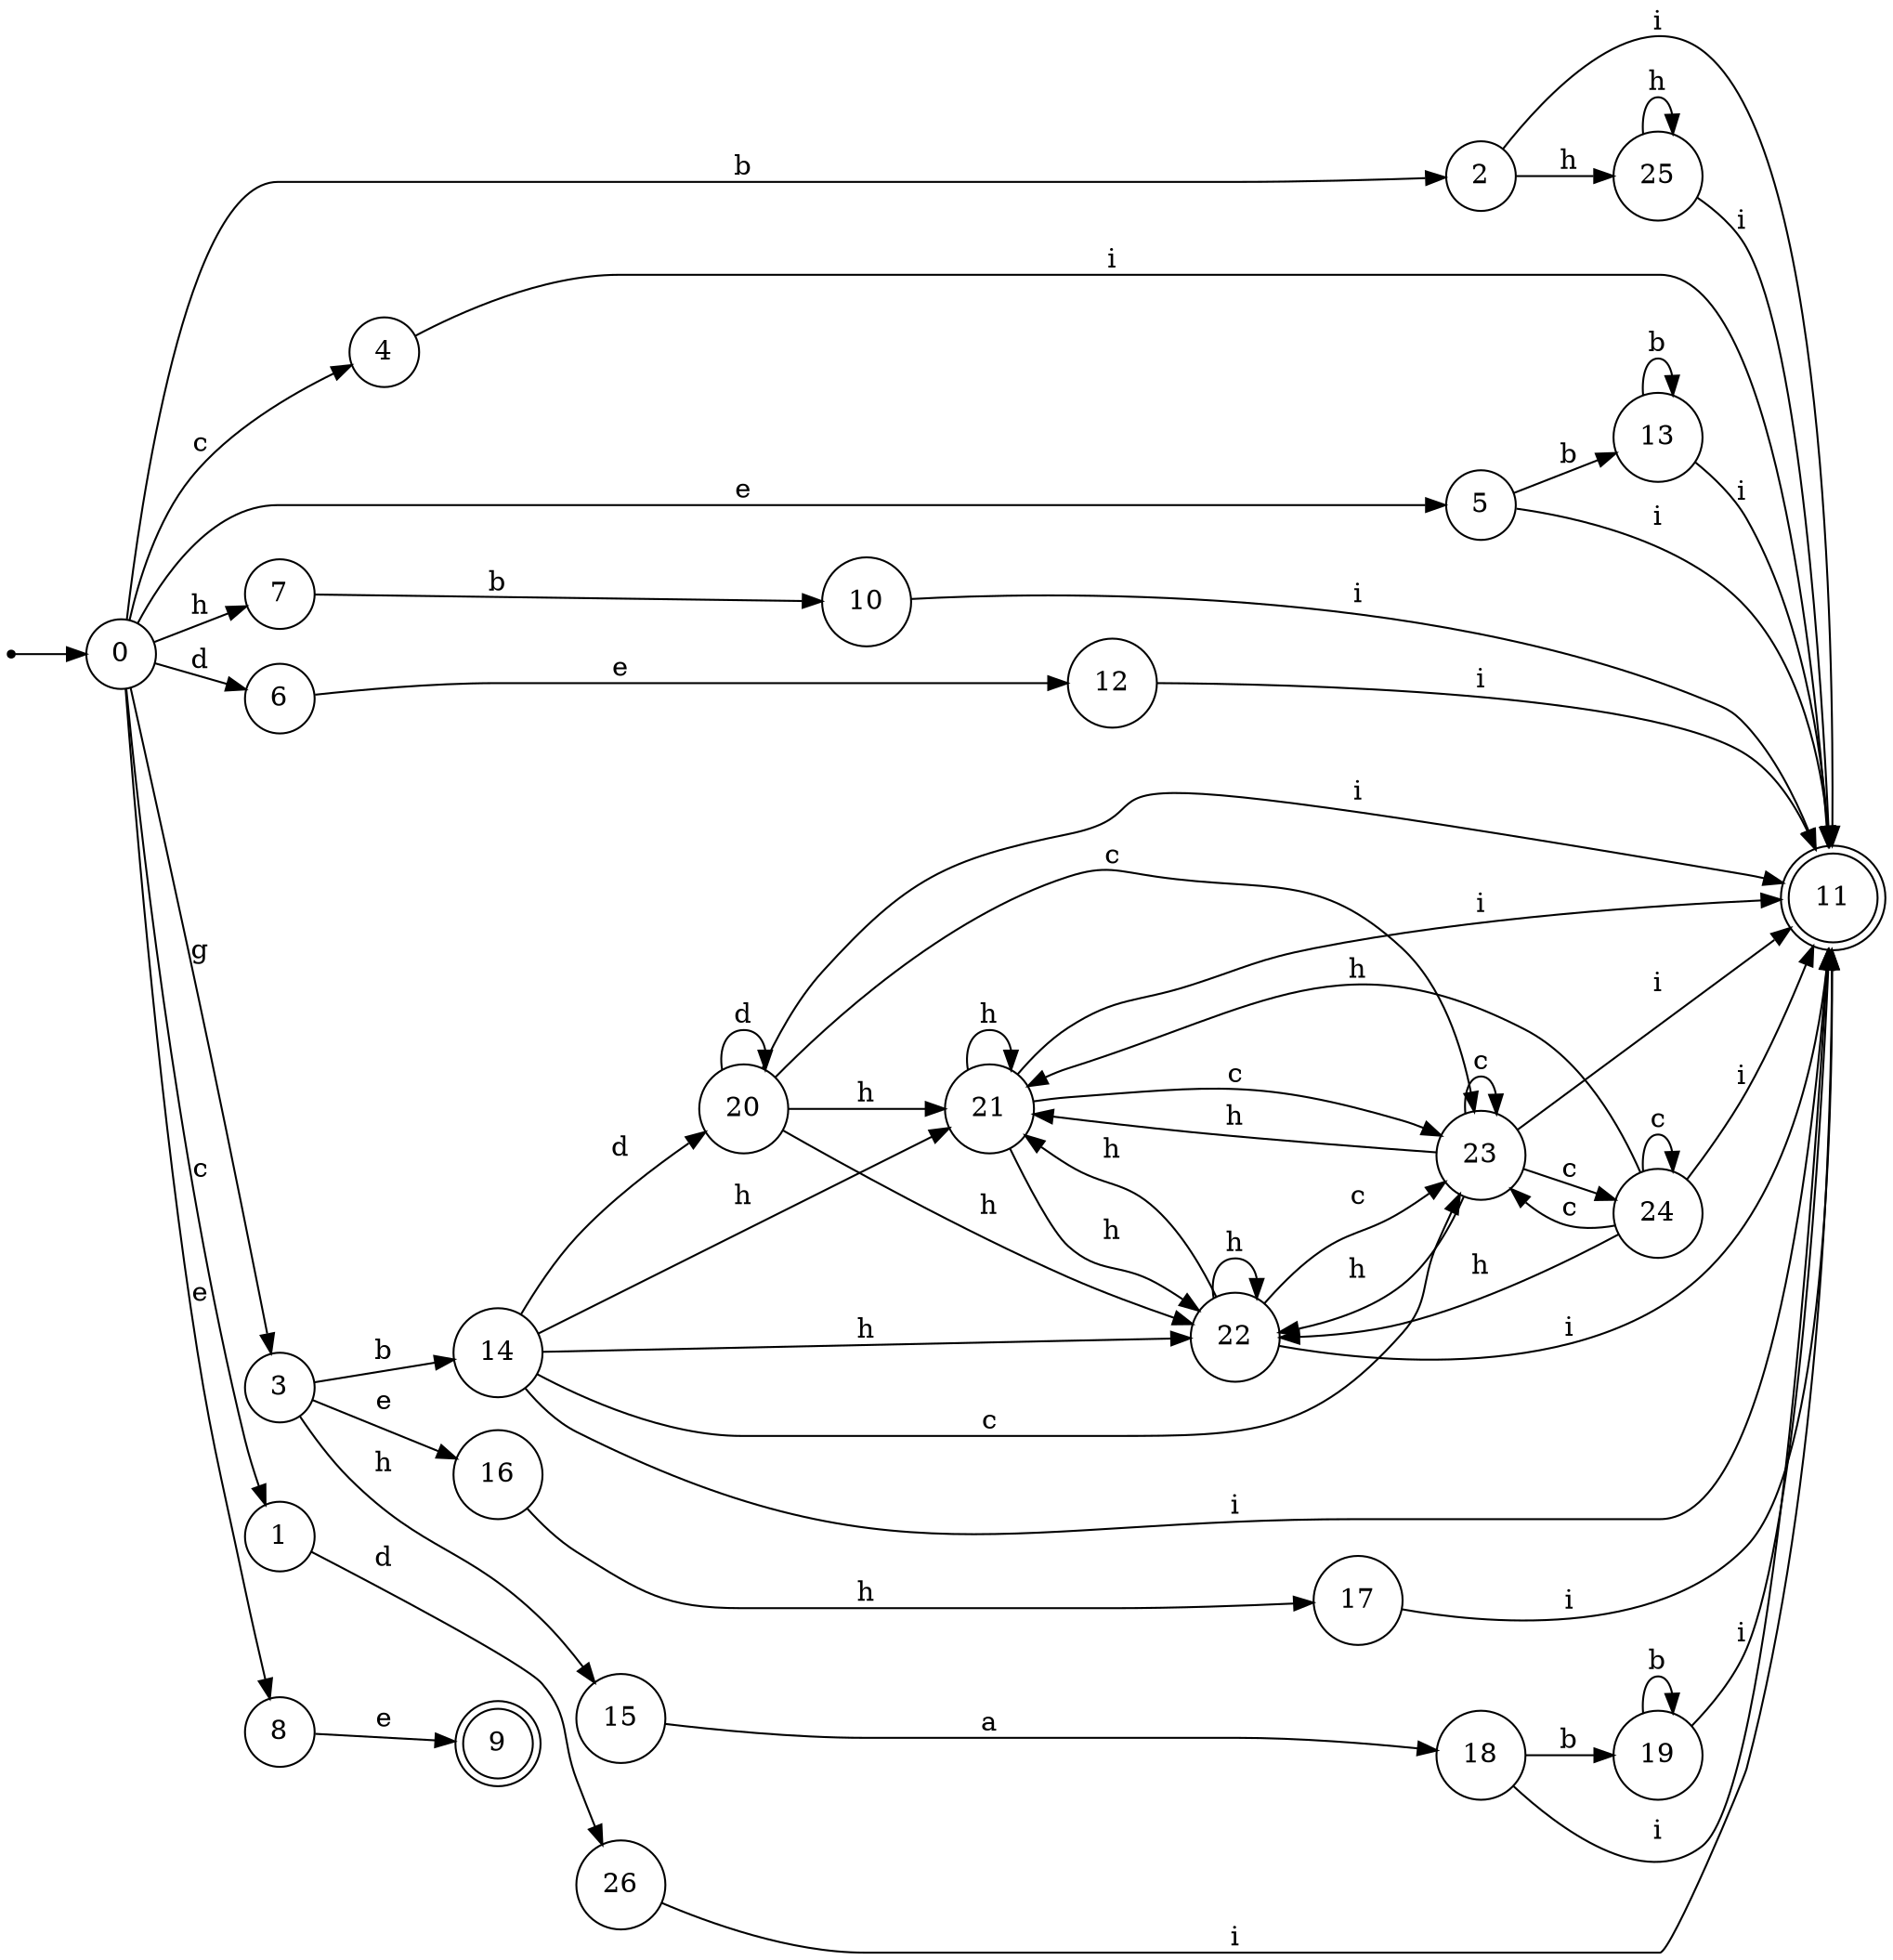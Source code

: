 digraph finite_state_machine {
rankdir=LR;
size="20,20";
node [shape = point]; "dummy0"
node [shape = circle]; "0";
"dummy0" -> "0";
node [shape = circle]; "1";
node [shape = circle]; "2";
node [shape = circle]; "3";
node [shape = circle]; "4";
node [shape = circle]; "5";
node [shape = circle]; "6";
node [shape = circle]; "7";
node [shape = circle]; "8";
node [shape = doublecircle]; "9";node [shape = circle]; "10";
node [shape = doublecircle]; "11";node [shape = circle]; "12";
node [shape = circle]; "13";
node [shape = circle]; "14";
node [shape = circle]; "15";
node [shape = circle]; "16";
node [shape = circle]; "17";
node [shape = circle]; "18";
node [shape = circle]; "19";
node [shape = circle]; "20";
node [shape = circle]; "21";
node [shape = circle]; "22";
node [shape = circle]; "23";
node [shape = circle]; "24";
node [shape = circle]; "25";
node [shape = circle]; "26";
"0" -> "1" [label = "c"];
 "0" -> "4" [label = "c"];
 "0" -> "2" [label = "b"];
 "0" -> "3" [label = "g"];
 "0" -> "8" [label = "e"];
 "0" -> "5" [label = "e"];
 "0" -> "6" [label = "d"];
 "0" -> "7" [label = "h"];
 "8" -> "9" [label = "e"];
 "7" -> "10" [label = "b"];
 "10" -> "11" [label = "i"];
 "6" -> "12" [label = "e"];
 "12" -> "11" [label = "i"];
 "5" -> "13" [label = "b"];
 "5" -> "11" [label = "i"];
 "13" -> "13" [label = "b"];
 "13" -> "11" [label = "i"];
 "4" -> "11" [label = "i"];
 "3" -> "14" [label = "b"];
 "3" -> "15" [label = "h"];
 "3" -> "16" [label = "e"];
 "16" -> "17" [label = "h"];
 "17" -> "11" [label = "i"];
 "15" -> "18" [label = "a"];
 "18" -> "19" [label = "b"];
 "18" -> "11" [label = "i"];
 "19" -> "19" [label = "b"];
 "19" -> "11" [label = "i"];
 "14" -> "20" [label = "d"];
 "14" -> "21" [label = "h"];
 "14" -> "22" [label = "h"];
 "14" -> "23" [label = "c"];
 "14" -> "11" [label = "i"];
 "23" -> "24" [label = "c"];
 "23" -> "23" [label = "c"];
 "23" -> "21" [label = "h"];
 "23" -> "22" [label = "h"];
 "23" -> "11" [label = "i"];
 "24" -> "24" [label = "c"];
 "24" -> "23" [label = "c"];
 "24" -> "21" [label = "h"];
 "24" -> "22" [label = "h"];
 "24" -> "11" [label = "i"];
 "22" -> "21" [label = "h"];
 "22" -> "22" [label = "h"];
 "22" -> "23" [label = "c"];
 "22" -> "11" [label = "i"];
 "21" -> "21" [label = "h"];
 "21" -> "22" [label = "h"];
 "21" -> "23" [label = "c"];
 "21" -> "11" [label = "i"];
 "20" -> "20" [label = "d"];
 "20" -> "21" [label = "h"];
 "20" -> "22" [label = "h"];
 "20" -> "23" [label = "c"];
 "20" -> "11" [label = "i"];
 "2" -> "25" [label = "h"];
 "2" -> "11" [label = "i"];
 "25" -> "25" [label = "h"];
 "25" -> "11" [label = "i"];
 "1" -> "26" [label = "d"];
 "26" -> "11" [label = "i"];
 }
